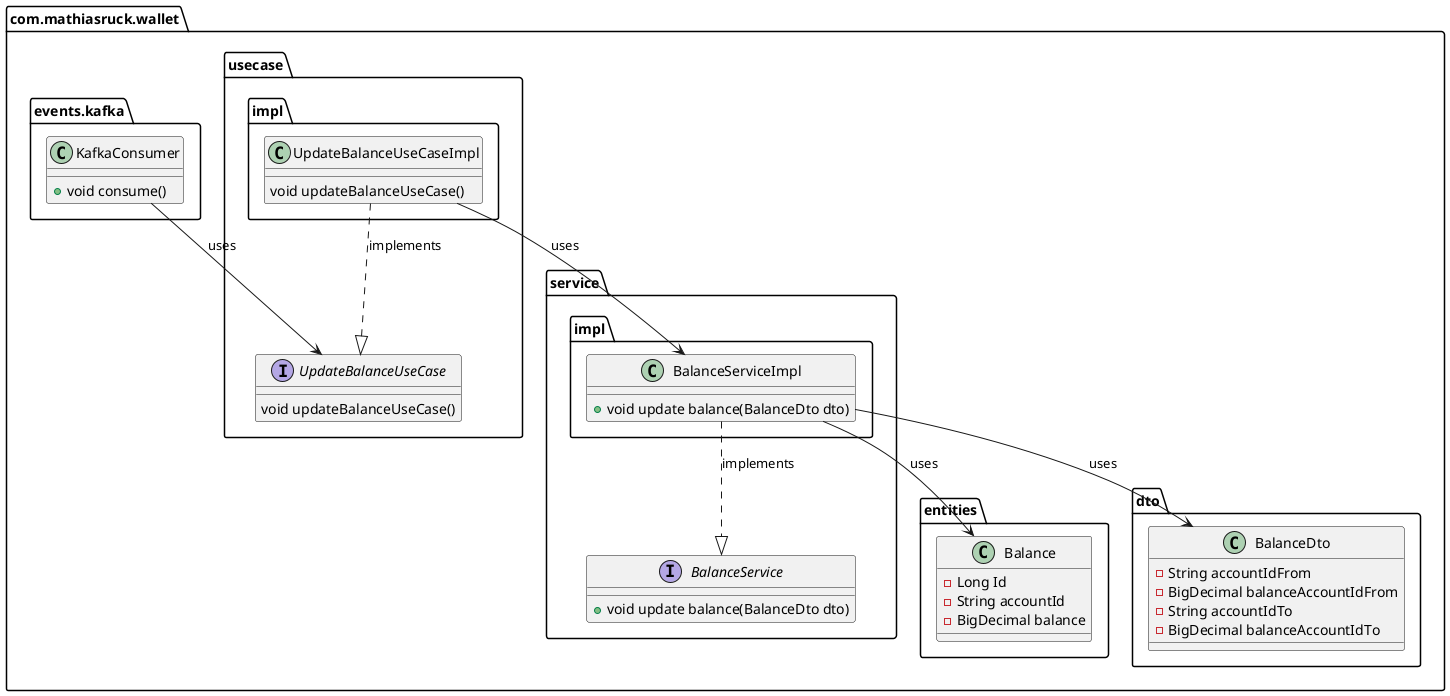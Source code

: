 @startuml
set separator ::

package com.mathiasruck.wallet {
    package entities {
        class Balance {
            - Long Id
            - String accountId
            - BigDecimal balance
        }
    }
    package dto {
        class BalanceDto {
            - String accountIdFrom
            - BigDecimal balanceAccountIdFrom
            - String accountIdTo
            - BigDecimal balanceAccountIdTo
        }
    }

    package service {
        interface BalanceService {
            + void update balance(BalanceDto dto)
        }
        package impl{
            class BalanceServiceImpl {
                + void update balance(BalanceDto dto)
            }
        }
    }

    package usecase {
        package impl {
            class UpdateBalanceUseCaseImpl{
                void updateBalanceUseCase()
            }
        }
        interface UpdateBalanceUseCase{
            void updateBalanceUseCase()
        }
    }

    package events.kafka {
        class KafkaConsumer {
            + void consume()
        }

    }

}

BalanceServiceImpl ..|> BalanceService : implements
BalanceServiceImpl --> BalanceDto : uses
BalanceServiceImpl --> Balance : uses

UpdateBalanceUseCaseImpl ..|> UpdateBalanceUseCase : implements
UpdateBalanceUseCaseImpl --> BalanceServiceImpl : uses

KafkaConsumer --> UpdateBalanceUseCase : uses
@enduml